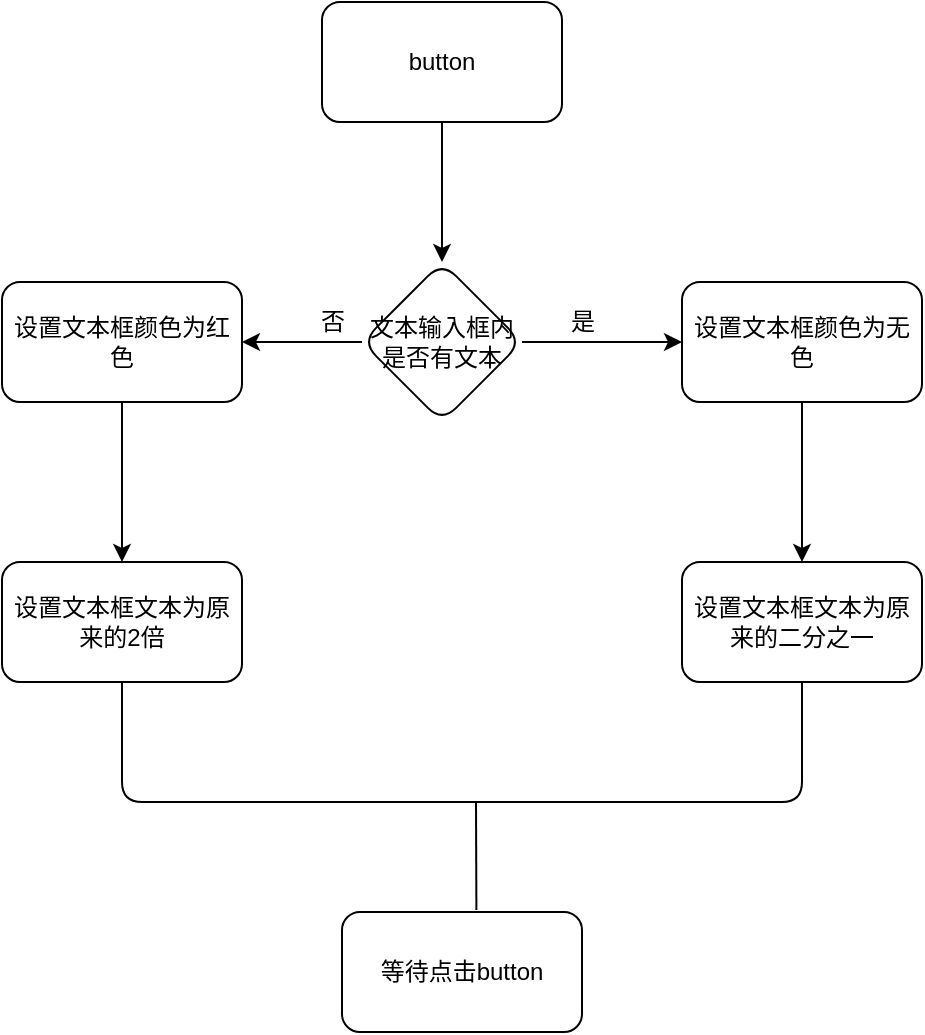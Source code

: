 <mxfile version="14.7.6" type="github">
  <diagram id="ymyDIuCwlqtvMNHXzihM" name="Page-1">
    <mxGraphModel dx="1038" dy="617" grid="1" gridSize="10" guides="1" tooltips="1" connect="1" arrows="1" fold="1" page="1" pageScale="1" pageWidth="827" pageHeight="1169" math="0" shadow="0">
      <root>
        <mxCell id="0" />
        <mxCell id="1" parent="0" />
        <mxCell id="mm4K9sb49_UpdGt-76pQ-3" value="" style="edgeStyle=orthogonalEdgeStyle;rounded=0;orthogonalLoop=1;jettySize=auto;html=1;" edge="1" parent="1" source="mm4K9sb49_UpdGt-76pQ-1" target="mm4K9sb49_UpdGt-76pQ-2">
          <mxGeometry relative="1" as="geometry" />
        </mxCell>
        <mxCell id="mm4K9sb49_UpdGt-76pQ-1" value="button" style="rounded=1;whiteSpace=wrap;html=1;" vertex="1" parent="1">
          <mxGeometry x="310" y="100" width="120" height="60" as="geometry" />
        </mxCell>
        <mxCell id="mm4K9sb49_UpdGt-76pQ-5" value="" style="edgeStyle=orthogonalEdgeStyle;rounded=0;orthogonalLoop=1;jettySize=auto;html=1;" edge="1" parent="1" source="mm4K9sb49_UpdGt-76pQ-2">
          <mxGeometry relative="1" as="geometry">
            <mxPoint x="490" y="270" as="targetPoint" />
          </mxGeometry>
        </mxCell>
        <mxCell id="mm4K9sb49_UpdGt-76pQ-8" value="" style="edgeStyle=orthogonalEdgeStyle;rounded=0;orthogonalLoop=1;jettySize=auto;html=1;" edge="1" parent="1" source="mm4K9sb49_UpdGt-76pQ-2" target="mm4K9sb49_UpdGt-76pQ-7">
          <mxGeometry relative="1" as="geometry" />
        </mxCell>
        <mxCell id="mm4K9sb49_UpdGt-76pQ-2" value="文本输入框内是否有文本" style="rhombus;whiteSpace=wrap;html=1;rounded=1;" vertex="1" parent="1">
          <mxGeometry x="330" y="230" width="80" height="80" as="geometry" />
        </mxCell>
        <mxCell id="mm4K9sb49_UpdGt-76pQ-6" value="是" style="text;html=1;align=center;verticalAlign=middle;resizable=0;points=[];autosize=1;strokeColor=none;" vertex="1" parent="1">
          <mxGeometry x="425" y="250" width="30" height="20" as="geometry" />
        </mxCell>
        <mxCell id="mm4K9sb49_UpdGt-76pQ-11" value="" style="edgeStyle=orthogonalEdgeStyle;rounded=0;orthogonalLoop=1;jettySize=auto;html=1;" edge="1" parent="1" source="mm4K9sb49_UpdGt-76pQ-7" target="mm4K9sb49_UpdGt-76pQ-10">
          <mxGeometry relative="1" as="geometry" />
        </mxCell>
        <mxCell id="mm4K9sb49_UpdGt-76pQ-7" value="设置文本框颜色为红色" style="whiteSpace=wrap;html=1;rounded=1;" vertex="1" parent="1">
          <mxGeometry x="150" y="240" width="120" height="60" as="geometry" />
        </mxCell>
        <mxCell id="mm4K9sb49_UpdGt-76pQ-9" value="否" style="text;html=1;align=center;verticalAlign=middle;resizable=0;points=[];autosize=1;strokeColor=none;" vertex="1" parent="1">
          <mxGeometry x="300" y="250" width="30" height="20" as="geometry" />
        </mxCell>
        <mxCell id="mm4K9sb49_UpdGt-76pQ-10" value="设置文本框文本为原来的2倍" style="whiteSpace=wrap;html=1;rounded=1;" vertex="1" parent="1">
          <mxGeometry x="150" y="380" width="120" height="60" as="geometry" />
        </mxCell>
        <mxCell id="mm4K9sb49_UpdGt-76pQ-14" value="" style="edgeStyle=orthogonalEdgeStyle;rounded=0;orthogonalLoop=1;jettySize=auto;html=1;" edge="1" parent="1" source="mm4K9sb49_UpdGt-76pQ-12" target="mm4K9sb49_UpdGt-76pQ-13">
          <mxGeometry relative="1" as="geometry" />
        </mxCell>
        <mxCell id="mm4K9sb49_UpdGt-76pQ-12" value="设置文本框颜色为无色" style="whiteSpace=wrap;html=1;rounded=1;" vertex="1" parent="1">
          <mxGeometry x="490" y="240" width="120" height="60" as="geometry" />
        </mxCell>
        <mxCell id="mm4K9sb49_UpdGt-76pQ-13" value="设置文本框文本为原来的二分之一" style="whiteSpace=wrap;html=1;rounded=1;" vertex="1" parent="1">
          <mxGeometry x="490" y="380" width="120" height="60" as="geometry" />
        </mxCell>
        <mxCell id="mm4K9sb49_UpdGt-76pQ-15" value="等待点击button" style="rounded=1;whiteSpace=wrap;html=1;" vertex="1" parent="1">
          <mxGeometry x="320" y="555" width="120" height="60" as="geometry" />
        </mxCell>
        <mxCell id="mm4K9sb49_UpdGt-76pQ-16" value="" style="endArrow=none;html=1;" edge="1" parent="1">
          <mxGeometry width="50" height="50" relative="1" as="geometry">
            <mxPoint x="380" y="500" as="sourcePoint" />
            <mxPoint x="550" y="440" as="targetPoint" />
            <Array as="points">
              <mxPoint x="550" y="500" />
            </Array>
          </mxGeometry>
        </mxCell>
        <mxCell id="mm4K9sb49_UpdGt-76pQ-17" value="" style="endArrow=none;html=1;entryX=0.5;entryY=1;entryDx=0;entryDy=0;" edge="1" parent="1" target="mm4K9sb49_UpdGt-76pQ-10">
          <mxGeometry width="50" height="50" relative="1" as="geometry">
            <mxPoint x="380" y="500" as="sourcePoint" />
            <mxPoint x="230" y="460" as="targetPoint" />
            <Array as="points">
              <mxPoint x="210" y="500" />
            </Array>
          </mxGeometry>
        </mxCell>
        <mxCell id="mm4K9sb49_UpdGt-76pQ-18" value="" style="endArrow=none;html=1;exitX=0.56;exitY=-0.017;exitDx=0;exitDy=0;exitPerimeter=0;" edge="1" parent="1" source="mm4K9sb49_UpdGt-76pQ-15">
          <mxGeometry width="50" height="50" relative="1" as="geometry">
            <mxPoint x="375" y="550" as="sourcePoint" />
            <mxPoint x="387" y="500" as="targetPoint" />
          </mxGeometry>
        </mxCell>
      </root>
    </mxGraphModel>
  </diagram>
</mxfile>
